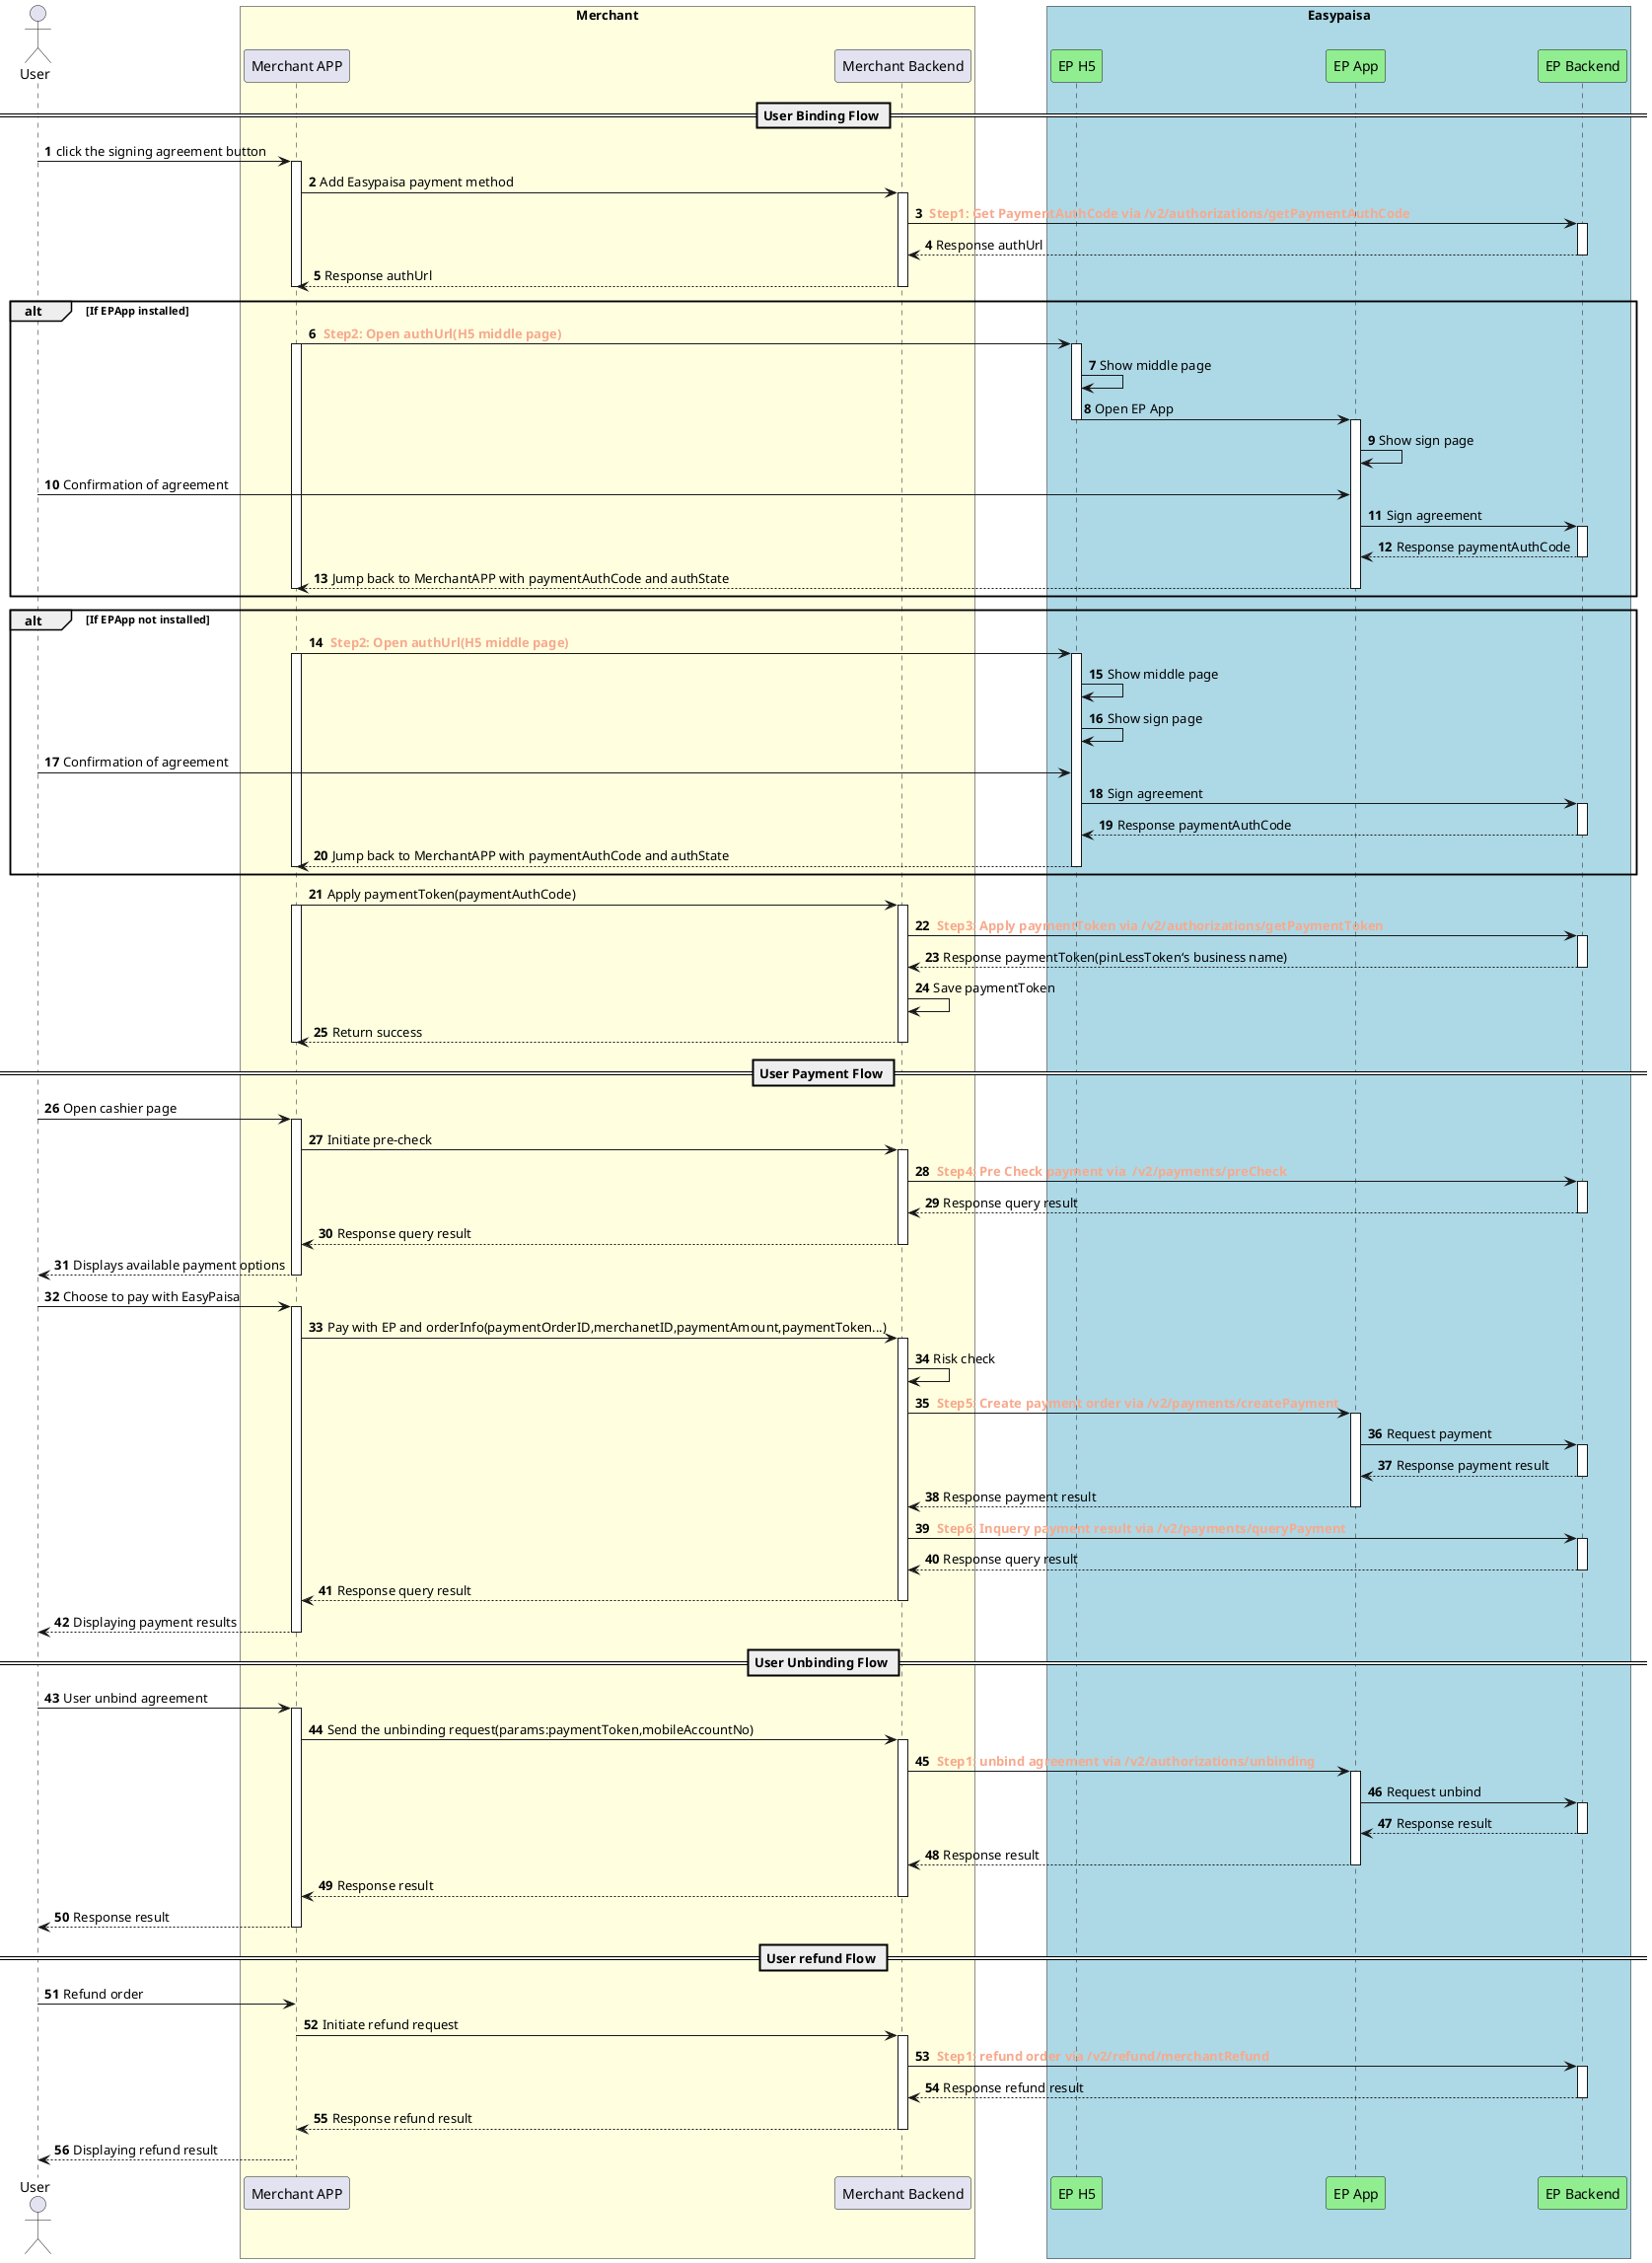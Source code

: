 @startuml
autonumber

actor       User
participant "User" as User

box "Merchant" #LightYellow
participant "Merchant APP" as MerchantAPP
participant "Merchant Backend" as MerchantBackend
end box

box "Easypaisa" #LightBlue
participant "EP H5" as EPH5 #LightGreen
participant "EP App" as EPApp #LightGreen
participant "EP Backend" as EPBackend #LightGreen
end box

== User Binding Flow ==
User -> MerchantAPP: click the signing agreement button
activate MerchantAPP
MerchantAPP -> MerchantBackend: Add Easypaisa payment method
activate MerchantBackend
MerchantBackend -> EPBackend: <font color=#f7a98d><b> Step1: Get PaymentAuthCode via /v2/authorizations/getPaymentAuthCode
activate EPBackend
EPBackend --> MerchantBackend: Response authUrl
deactivate EPBackend
MerchantBackend --> MerchantAPP: Response authUrl
deactivate MerchantBackend
deactivate MerchantAPP

alt If EPApp installed
MerchantAPP -> EPH5: <font color=#f7a98d><b> Step2: Open authUrl(H5 middle page)
activate MerchantAPP
activate EPH5
EPH5 -> EPH5: Show middle page
EPH5 -> EPApp: Open EP App
deactivate EPH5
activate EPApp
deactivate EPBackend
EPApp -> EPApp: Show sign page
User -> EPApp: Confirmation of agreement

EPApp -> EPBackend: Sign agreement
activate EPBackend
EPBackend --> EPApp: Response paymentAuthCode
deactivate EPBackend

EPApp --> MerchantAPP: Jump back to MerchantAPP with paymentAuthCode and authState
deactivate MerchantAPP
deactivate EPApp
end

alt If EPApp not installed
MerchantAPP -> EPH5: <font color=#f7a98d><b> Step2: Open authUrl(H5 middle page)
activate MerchantAPP
activate EPH5
EPH5 -> EPH5: Show middle page
EPH5 -> EPH5: Show sign page
User -> EPH5: Confirmation of agreement

EPH5 -> EPBackend: Sign agreement
activate EPBackend
EPBackend --> EPH5: Response paymentAuthCode
deactivate EPBackend

EPH5 --> MerchantAPP: Jump back to MerchantAPP with paymentAuthCode and authState
deactivate MerchantAPP
deactivate EPH5
end

MerchantAPP -> MerchantBackend: Apply paymentToken(paymentAuthCode)
activate MerchantAPP
activate MerchantBackend
MerchantBackend -> EPBackend: <font color=#f7a98d><b> Step3: Apply paymentToken via /v2/authorizations/getPaymentToken
activate EPBackend
EPBackend --> MerchantBackend: Response paymentToken(pinLessToken‘s business name)
deactivate EPBackend
MerchantBackend -> MerchantBackend: Save paymentToken
MerchantBackend --> MerchantAPP: Return success
deactivate MerchantBackend
deactivate MerchantAPP

== User Payment Flow ==
User -> MerchantAPP: Open cashier page
activate MerchantAPP
MerchantAPP -> MerchantBackend: Initiate pre-check
activate MerchantBackend
MerchantBackend -> EPBackend: <font color=#f7a98d><b> Step4: Pre Check payment via  /v2/payments/preCheck

activate EPBackend
EPBackend --> MerchantBackend: Response query result
deactivate EPBackend
MerchantBackend --> MerchantAPP: Response query result
deactivate MerchantBackend
MerchantAPP --> User:Displays available payment options
deactivate MerchantAPP

User -> MerchantAPP: Choose to pay with EasyPaisa
activate MerchantAPP
MerchantAPP -> MerchantBackend: Pay with EP and orderInfo(paymentOrderID,merchanetID,paymentAmount,paymentToken...)
activate MerchantBackend
MerchantBackend -> MerchantBackend: Risk check

MerchantBackend -> EPApp: <font color=#f7a98d><b> Step5: Create payment order via /v2/payments/createPayment
activate EPApp
EPApp -> EPBackend: Request payment
activate EPBackend
EPBackend --> EPApp: Response payment result
deactivate EPBackend
EPApp --> MerchantBackend: Response payment result
deactivate EPApp

MerchantBackend -> EPBackend: <font color=#f7a98d><b> Step6: Inquery payment result via /v2/payments/queryPayment
activate EPBackend
EPBackend --> MerchantBackend: Response query result
deactivate EPBackend
MerchantBackend --> MerchantAPP: Response query result
deactivate MerchantBackend
MerchantAPP --> User: Displaying payment results
deactivate MerchantAPP

== User Unbinding Flow ==
User -> MerchantAPP:User unbind agreement
activate MerchantAPP
MerchantAPP -> MerchantBackend: Send the unbinding request(params:paymentToken,mobileAccountNo)
activate MerchantBackend
MerchantBackend -> EPApp: <font color=#f7a98d><b> Step1: unbind agreement via /v2/authorizations/unbinding
activate EPApp
EPApp -> EPBackend : Request unbind
activate EPBackend
EPBackend --> EPApp: Response result
deactivate EPBackend
EPApp --> MerchantBackend: Response result
deactivate EPApp
MerchantBackend --> MerchantAPP: Response result
deactivate MerchantBackend
MerchantAPP-->"User": Response result
deactivate MerchantAPP

== User refund Flow ==
User -> MerchantAPP: Refund order
MerchantAPP -> MerchantBackend: Initiate refund request
activate MerchantBackend
MerchantBackend -> EPBackend:<font color=#f7a98d><b> Step1: refund order via /v2/refund/merchantRefund

activate EPBackend
EPBackend --> MerchantBackend: Response refund result
deactivate EPBackend
MerchantBackend --> MerchantAPP: Response refund result
deactivate MerchantBackend
MerchantAPP --> User:Displaying refund result
deactivate MerchantAPP
autonumber

@enduml
